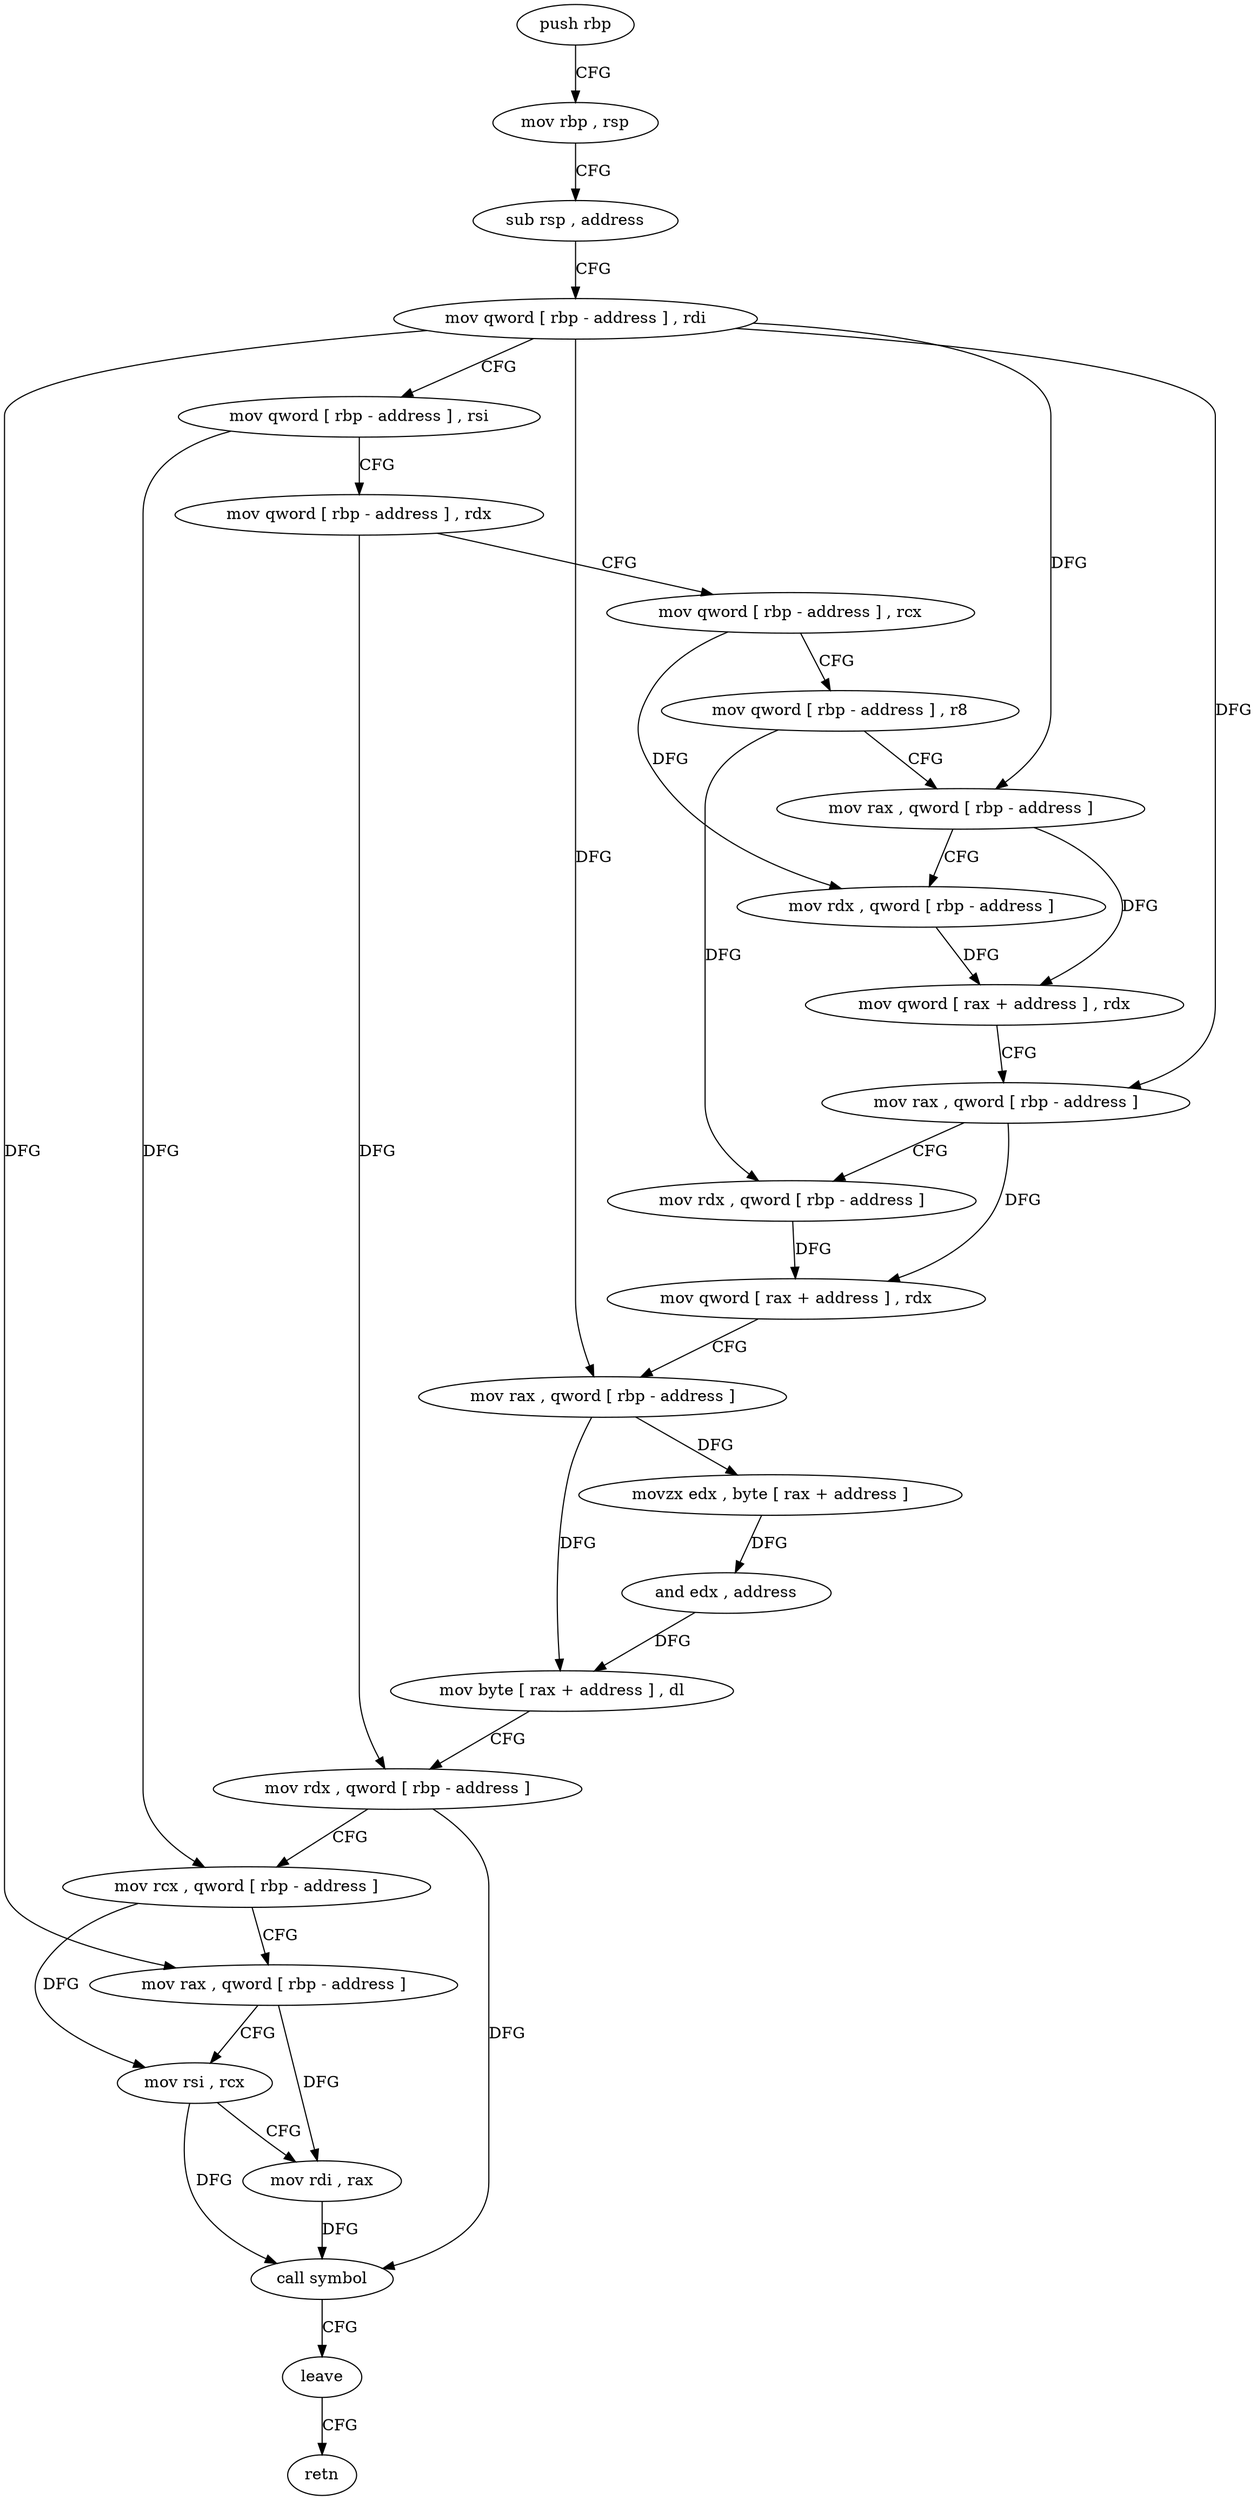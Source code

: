 digraph "func" {
"242852" [label = "push rbp" ]
"242853" [label = "mov rbp , rsp" ]
"242856" [label = "sub rsp , address" ]
"242860" [label = "mov qword [ rbp - address ] , rdi" ]
"242864" [label = "mov qword [ rbp - address ] , rsi" ]
"242868" [label = "mov qword [ rbp - address ] , rdx" ]
"242872" [label = "mov qword [ rbp - address ] , rcx" ]
"242876" [label = "mov qword [ rbp - address ] , r8" ]
"242880" [label = "mov rax , qword [ rbp - address ]" ]
"242884" [label = "mov rdx , qword [ rbp - address ]" ]
"242888" [label = "mov qword [ rax + address ] , rdx" ]
"242892" [label = "mov rax , qword [ rbp - address ]" ]
"242896" [label = "mov rdx , qword [ rbp - address ]" ]
"242900" [label = "mov qword [ rax + address ] , rdx" ]
"242904" [label = "mov rax , qword [ rbp - address ]" ]
"242908" [label = "movzx edx , byte [ rax + address ]" ]
"242912" [label = "and edx , address" ]
"242915" [label = "mov byte [ rax + address ] , dl" ]
"242918" [label = "mov rdx , qword [ rbp - address ]" ]
"242922" [label = "mov rcx , qword [ rbp - address ]" ]
"242926" [label = "mov rax , qword [ rbp - address ]" ]
"242930" [label = "mov rsi , rcx" ]
"242933" [label = "mov rdi , rax" ]
"242936" [label = "call symbol" ]
"242941" [label = "leave" ]
"242942" [label = "retn" ]
"242852" -> "242853" [ label = "CFG" ]
"242853" -> "242856" [ label = "CFG" ]
"242856" -> "242860" [ label = "CFG" ]
"242860" -> "242864" [ label = "CFG" ]
"242860" -> "242880" [ label = "DFG" ]
"242860" -> "242892" [ label = "DFG" ]
"242860" -> "242904" [ label = "DFG" ]
"242860" -> "242926" [ label = "DFG" ]
"242864" -> "242868" [ label = "CFG" ]
"242864" -> "242922" [ label = "DFG" ]
"242868" -> "242872" [ label = "CFG" ]
"242868" -> "242918" [ label = "DFG" ]
"242872" -> "242876" [ label = "CFG" ]
"242872" -> "242884" [ label = "DFG" ]
"242876" -> "242880" [ label = "CFG" ]
"242876" -> "242896" [ label = "DFG" ]
"242880" -> "242884" [ label = "CFG" ]
"242880" -> "242888" [ label = "DFG" ]
"242884" -> "242888" [ label = "DFG" ]
"242888" -> "242892" [ label = "CFG" ]
"242892" -> "242896" [ label = "CFG" ]
"242892" -> "242900" [ label = "DFG" ]
"242896" -> "242900" [ label = "DFG" ]
"242900" -> "242904" [ label = "CFG" ]
"242904" -> "242908" [ label = "DFG" ]
"242904" -> "242915" [ label = "DFG" ]
"242908" -> "242912" [ label = "DFG" ]
"242912" -> "242915" [ label = "DFG" ]
"242915" -> "242918" [ label = "CFG" ]
"242918" -> "242922" [ label = "CFG" ]
"242918" -> "242936" [ label = "DFG" ]
"242922" -> "242926" [ label = "CFG" ]
"242922" -> "242930" [ label = "DFG" ]
"242926" -> "242930" [ label = "CFG" ]
"242926" -> "242933" [ label = "DFG" ]
"242930" -> "242933" [ label = "CFG" ]
"242930" -> "242936" [ label = "DFG" ]
"242933" -> "242936" [ label = "DFG" ]
"242936" -> "242941" [ label = "CFG" ]
"242941" -> "242942" [ label = "CFG" ]
}
